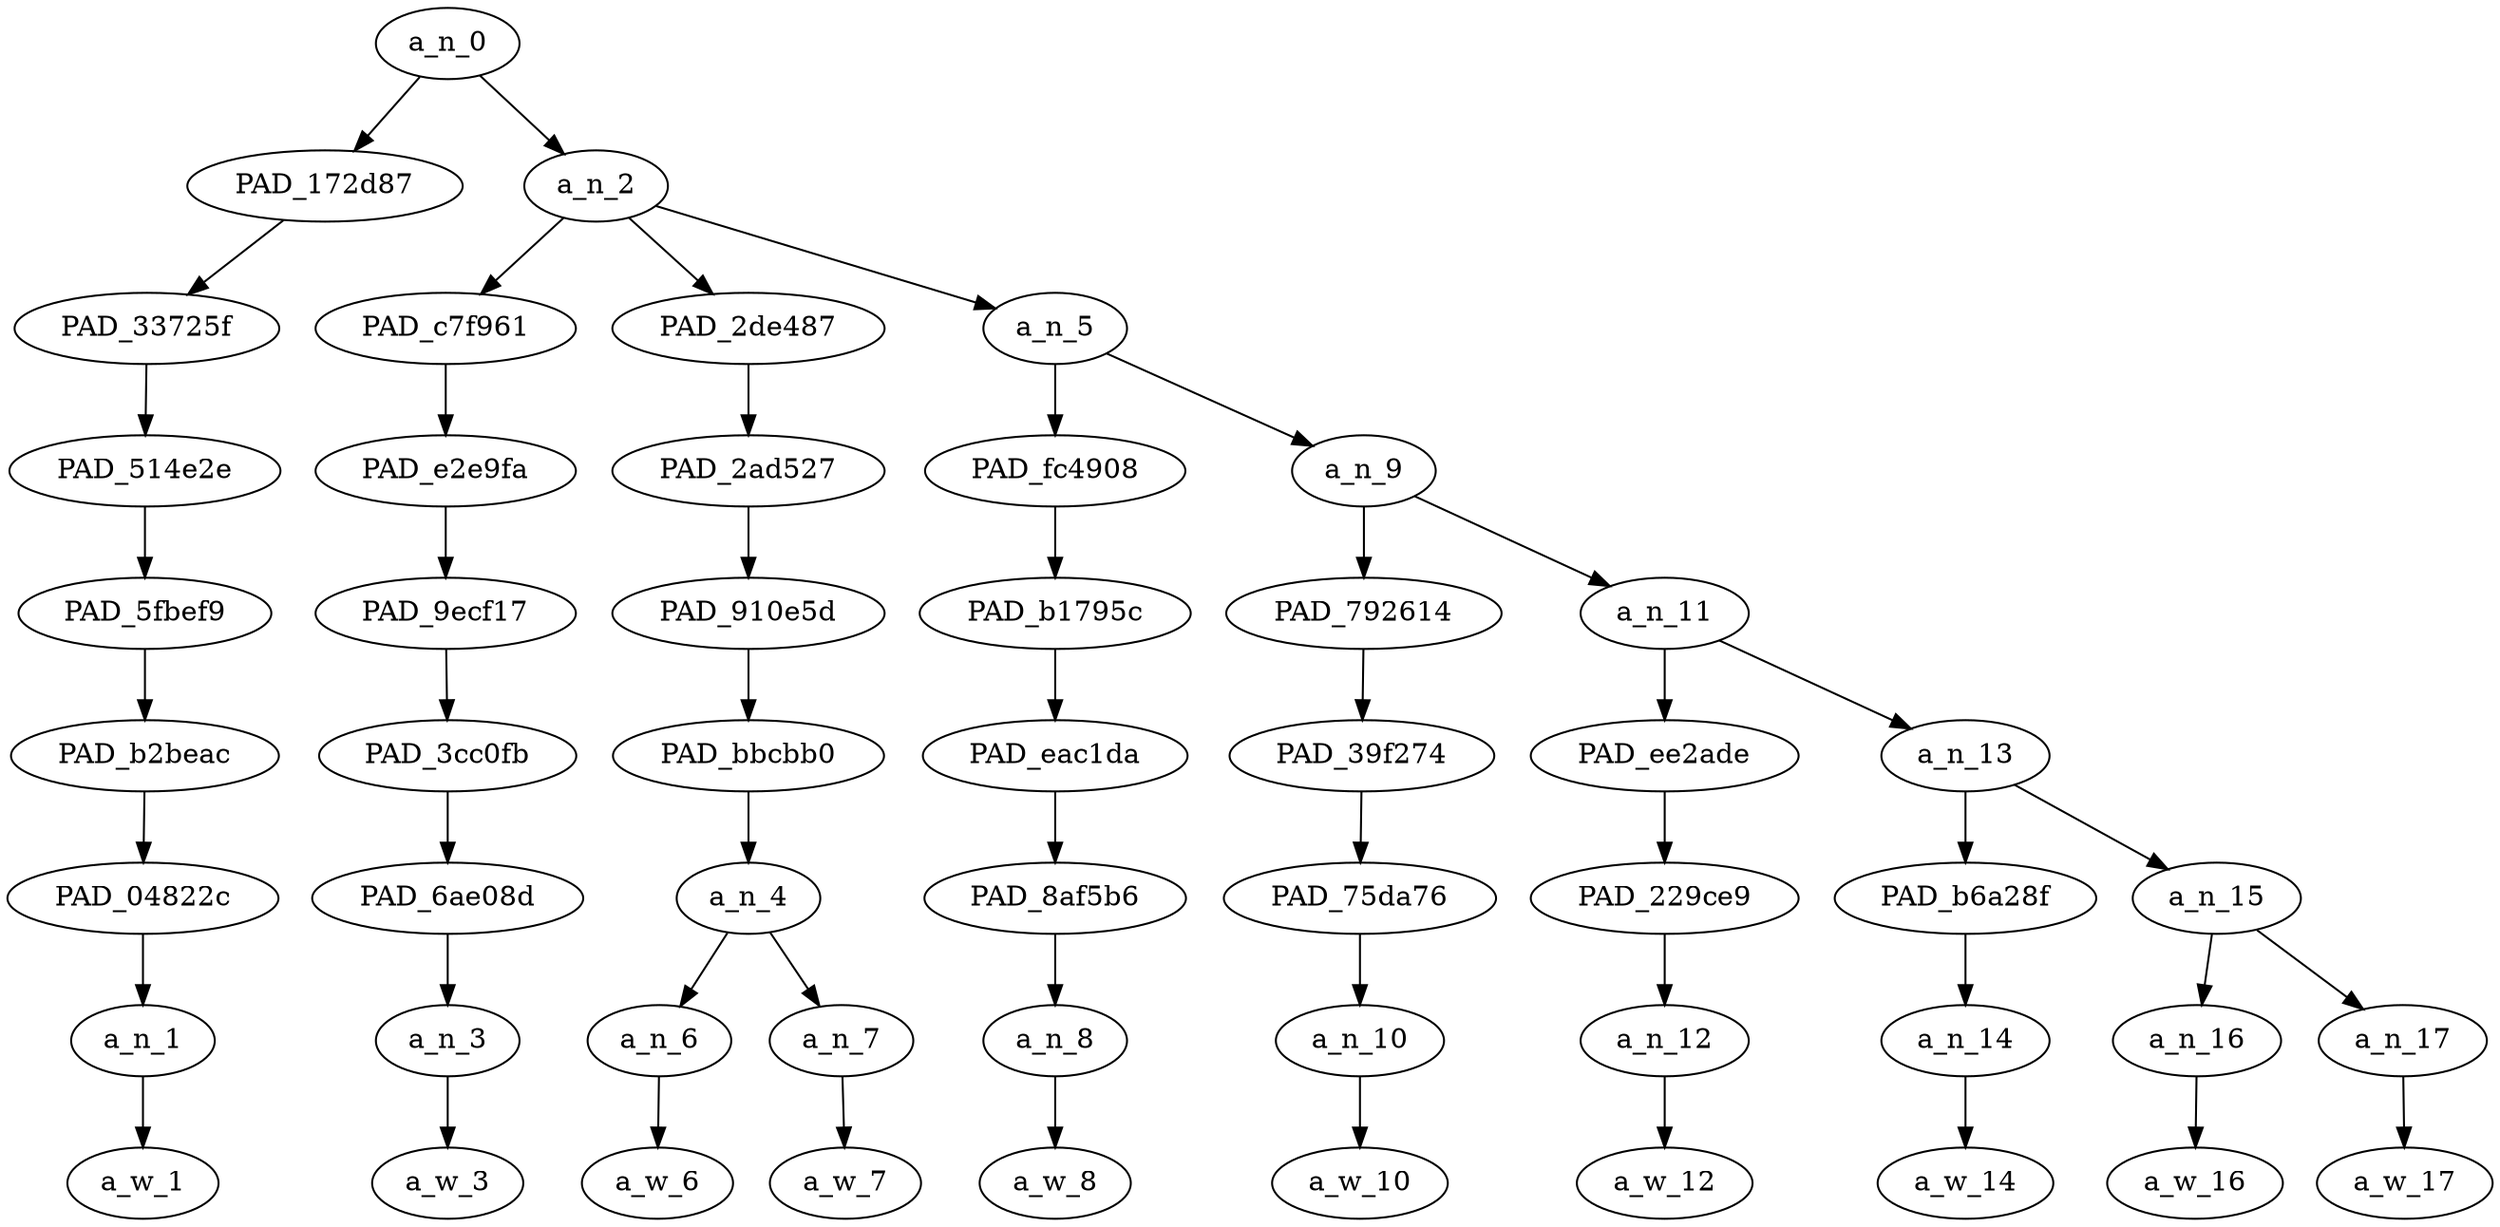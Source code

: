 strict digraph "" {
	a_n_0	[div_dir=1,
		index=0,
		level=8,
		pos="1.4114583333333333,8!",
		text_span="[0, 1, 2, 3, 4, 5, 6, 7, 8, 9]",
		value=1.00000001];
	PAD_172d87	[div_dir=1,
		index=0,
		level=7,
		pos="0.0,7!",
		text_span="[0]",
		value=0.06939043];
	a_n_0 -> PAD_172d87;
	a_n_2	[div_dir=1,
		index=1,
		level=7,
		pos="2.8229166666666665,7!",
		text_span="[1, 2, 3, 4, 5, 6, 7, 8, 9]",
		value=0.93000784];
	a_n_0 -> a_n_2;
	PAD_33725f	[div_dir=1,
		index=0,
		level=6,
		pos="0.0,6!",
		text_span="[0]",
		value=0.06939043];
	PAD_172d87 -> PAD_33725f;
	PAD_514e2e	[div_dir=1,
		index=0,
		level=5,
		pos="0.0,5!",
		text_span="[0]",
		value=0.06939043];
	PAD_33725f -> PAD_514e2e;
	PAD_5fbef9	[div_dir=1,
		index=0,
		level=4,
		pos="0.0,4!",
		text_span="[0]",
		value=0.06939043];
	PAD_514e2e -> PAD_5fbef9;
	PAD_b2beac	[div_dir=1,
		index=0,
		level=3,
		pos="0.0,3!",
		text_span="[0]",
		value=0.06939043];
	PAD_5fbef9 -> PAD_b2beac;
	PAD_04822c	[div_dir=1,
		index=0,
		level=2,
		pos="0.0,2!",
		text_span="[0]",
		value=0.06939043];
	PAD_b2beac -> PAD_04822c;
	a_n_1	[div_dir=1,
		index=0,
		level=1,
		pos="0.0,1!",
		text_span="[0]",
		value=0.06939043];
	PAD_04822c -> a_n_1;
	a_w_1	[div_dir=0,
		index=0,
		level=0,
		pos="0,0!",
		text_span="[0]",
		value=i];
	a_n_1 -> a_w_1;
	PAD_c7f961	[div_dir=1,
		index=1,
		level=6,
		pos="1.0,6!",
		text_span="[1]",
		value=0.20009115];
	a_n_2 -> PAD_c7f961;
	PAD_2de487	[div_dir=1,
		index=2,
		level=6,
		pos="2.5,6!",
		text_span="[2, 3]",
		value=0.20314908];
	a_n_2 -> PAD_2de487;
	a_n_5	[div_dir=1,
		index=3,
		level=6,
		pos="4.96875,6!",
		text_span="[4, 5, 6, 7, 8, 9]",
		value=0.52618111];
	a_n_2 -> a_n_5;
	PAD_e2e9fa	[div_dir=1,
		index=1,
		level=5,
		pos="1.0,5!",
		text_span="[1]",
		value=0.20009115];
	PAD_c7f961 -> PAD_e2e9fa;
	PAD_9ecf17	[div_dir=1,
		index=1,
		level=4,
		pos="1.0,4!",
		text_span="[1]",
		value=0.20009115];
	PAD_e2e9fa -> PAD_9ecf17;
	PAD_3cc0fb	[div_dir=1,
		index=1,
		level=3,
		pos="1.0,3!",
		text_span="[1]",
		value=0.20009115];
	PAD_9ecf17 -> PAD_3cc0fb;
	PAD_6ae08d	[div_dir=1,
		index=1,
		level=2,
		pos="1.0,2!",
		text_span="[1]",
		value=0.20009115];
	PAD_3cc0fb -> PAD_6ae08d;
	a_n_3	[div_dir=1,
		index=1,
		level=1,
		pos="1.0,1!",
		text_span="[1]",
		value=0.20009115];
	PAD_6ae08d -> a_n_3;
	a_w_3	[div_dir=0,
		index=1,
		level=0,
		pos="1,0!",
		text_span="[1]",
		value=raped];
	a_n_3 -> a_w_3;
	PAD_2ad527	[div_dir=1,
		index=2,
		level=5,
		pos="2.5,5!",
		text_span="[2, 3]",
		value=0.20314908];
	PAD_2de487 -> PAD_2ad527;
	PAD_910e5d	[div_dir=1,
		index=2,
		level=4,
		pos="2.5,4!",
		text_span="[2, 3]",
		value=0.20314908];
	PAD_2ad527 -> PAD_910e5d;
	PAD_bbcbb0	[div_dir=1,
		index=2,
		level=3,
		pos="2.5,3!",
		text_span="[2, 3]",
		value=0.20314908];
	PAD_910e5d -> PAD_bbcbb0;
	a_n_4	[div_dir=1,
		index=2,
		level=2,
		pos="2.5,2!",
		text_span="[2, 3]",
		value=0.20314908];
	PAD_bbcbb0 -> a_n_4;
	a_n_6	[div_dir=-1,
		index=2,
		level=1,
		pos="2.0,1!",
		text_span="[2]",
		value=0.06587772];
	a_n_4 -> a_n_6;
	a_n_7	[div_dir=1,
		index=3,
		level=1,
		pos="3.0,1!",
		text_span="[3]",
		value=0.13724427];
	a_n_4 -> a_n_7;
	a_w_6	[div_dir=0,
		index=2,
		level=0,
		pos="2,0!",
		text_span="[2]",
		value=a];
	a_n_6 -> a_w_6;
	a_w_7	[div_dir=0,
		index=3,
		level=0,
		pos="3,0!",
		text_span="[3]",
		value=sheep];
	a_n_7 -> a_w_7;
	PAD_fc4908	[div_dir=-1,
		index=3,
		level=5,
		pos="4.0,5!",
		text_span="[4]",
		value=0.04972549];
	a_n_5 -> PAD_fc4908;
	a_n_9	[div_dir=1,
		index=4,
		level=5,
		pos="5.9375,5!",
		text_span="[5, 6, 7, 8, 9]",
		value=0.47637366];
	a_n_5 -> a_n_9;
	PAD_b1795c	[div_dir=-1,
		index=3,
		level=4,
		pos="4.0,4!",
		text_span="[4]",
		value=0.04972549];
	PAD_fc4908 -> PAD_b1795c;
	PAD_eac1da	[div_dir=-1,
		index=3,
		level=3,
		pos="4.0,3!",
		text_span="[4]",
		value=0.04972549];
	PAD_b1795c -> PAD_eac1da;
	PAD_8af5b6	[div_dir=-1,
		index=3,
		level=2,
		pos="4.0,2!",
		text_span="[4]",
		value=0.04972549];
	PAD_eac1da -> PAD_8af5b6;
	a_n_8	[div_dir=-1,
		index=4,
		level=1,
		pos="4.0,1!",
		text_span="[4]",
		value=0.04972549];
	PAD_8af5b6 -> a_n_8;
	a_w_8	[div_dir=0,
		index=4,
		level=0,
		pos="4,0!",
		text_span="[4]",
		value=because];
	a_n_8 -> a_w_8;
	PAD_792614	[div_dir=-1,
		index=4,
		level=4,
		pos="5.0,4!",
		text_span="[5]",
		value=0.03976177];
	a_n_9 -> PAD_792614;
	a_n_11	[div_dir=1,
		index=5,
		level=4,
		pos="6.875,4!",
		text_span="[6, 7, 8, 9]",
		value=0.43647058];
	a_n_9 -> a_n_11;
	PAD_39f274	[div_dir=-1,
		index=4,
		level=3,
		pos="5.0,3!",
		text_span="[5]",
		value=0.03976177];
	PAD_792614 -> PAD_39f274;
	PAD_75da76	[div_dir=-1,
		index=4,
		level=2,
		pos="5.0,2!",
		text_span="[5]",
		value=0.03976177];
	PAD_39f274 -> PAD_75da76;
	a_n_10	[div_dir=-1,
		index=5,
		level=1,
		pos="5.0,1!",
		text_span="[5]",
		value=0.03976177];
	PAD_75da76 -> a_n_10;
	a_w_10	[div_dir=0,
		index=5,
		level=0,
		pos="5,0!",
		text_span="[5]",
		value=it];
	a_n_10 -> a_w_10;
	PAD_ee2ade	[div_dir=-1,
		index=5,
		level=3,
		pos="6.0,3!",
		text_span="[6]",
		value=0.19860092];
	a_n_11 -> PAD_ee2ade;
	a_n_13	[div_dir=1,
		index=6,
		level=3,
		pos="7.75,3!",
		text_span="[7, 8, 9]",
		value=0.23770596];
	a_n_11 -> a_n_13;
	PAD_229ce9	[div_dir=-1,
		index=5,
		level=2,
		pos="6.0,2!",
		text_span="[6]",
		value=0.19860092];
	PAD_ee2ade -> PAD_229ce9;
	a_n_12	[div_dir=-1,
		index=6,
		level=1,
		pos="6.0,1!",
		text_span="[6]",
		value=0.19860092];
	PAD_229ce9 -> a_n_12;
	a_w_12	[div_dir=0,
		index=6,
		level=0,
		pos="6,0!",
		text_span="[6]",
		value=sneezed];
	a_n_12 -> a_w_12;
	PAD_b6a28f	[div_dir=-1,
		index=6,
		level=2,
		pos="7.0,2!",
		text_span="[7]",
		value=0.04120955];
	a_n_13 -> PAD_b6a28f;
	a_n_15	[div_dir=1,
		index=7,
		level=2,
		pos="8.5,2!",
		text_span="[8, 9]",
		value=0.19617469];
	a_n_13 -> a_n_15;
	a_n_14	[div_dir=-1,
		index=7,
		level=1,
		pos="7.0,1!",
		text_span="[7]",
		value=0.04120955];
	PAD_b6a28f -> a_n_14;
	a_w_14	[div_dir=0,
		index=7,
		level=0,
		pos="7,0!",
		text_span="[7]",
		value=at];
	a_n_14 -> a_w_14;
	a_n_16	[div_dir=1,
		index=8,
		level=1,
		pos="8.0,1!",
		text_span="[8]",
		value=0.05266012];
	a_n_15 -> a_n_16;
	a_n_17	[div_dir=1,
		index=9,
		level=1,
		pos="9.0,1!",
		text_span="[9]",
		value=0.14304245];
	a_n_15 -> a_n_17;
	a_w_16	[div_dir=0,
		index=8,
		level=0,
		pos="8,0!",
		text_span="[8]",
		value=a1];
	a_n_16 -> a_w_16;
	a_w_17	[div_dir=0,
		index=9,
		level=0,
		pos="9,0!",
		text_span="[9]",
		value=pig];
	a_n_17 -> a_w_17;
}
